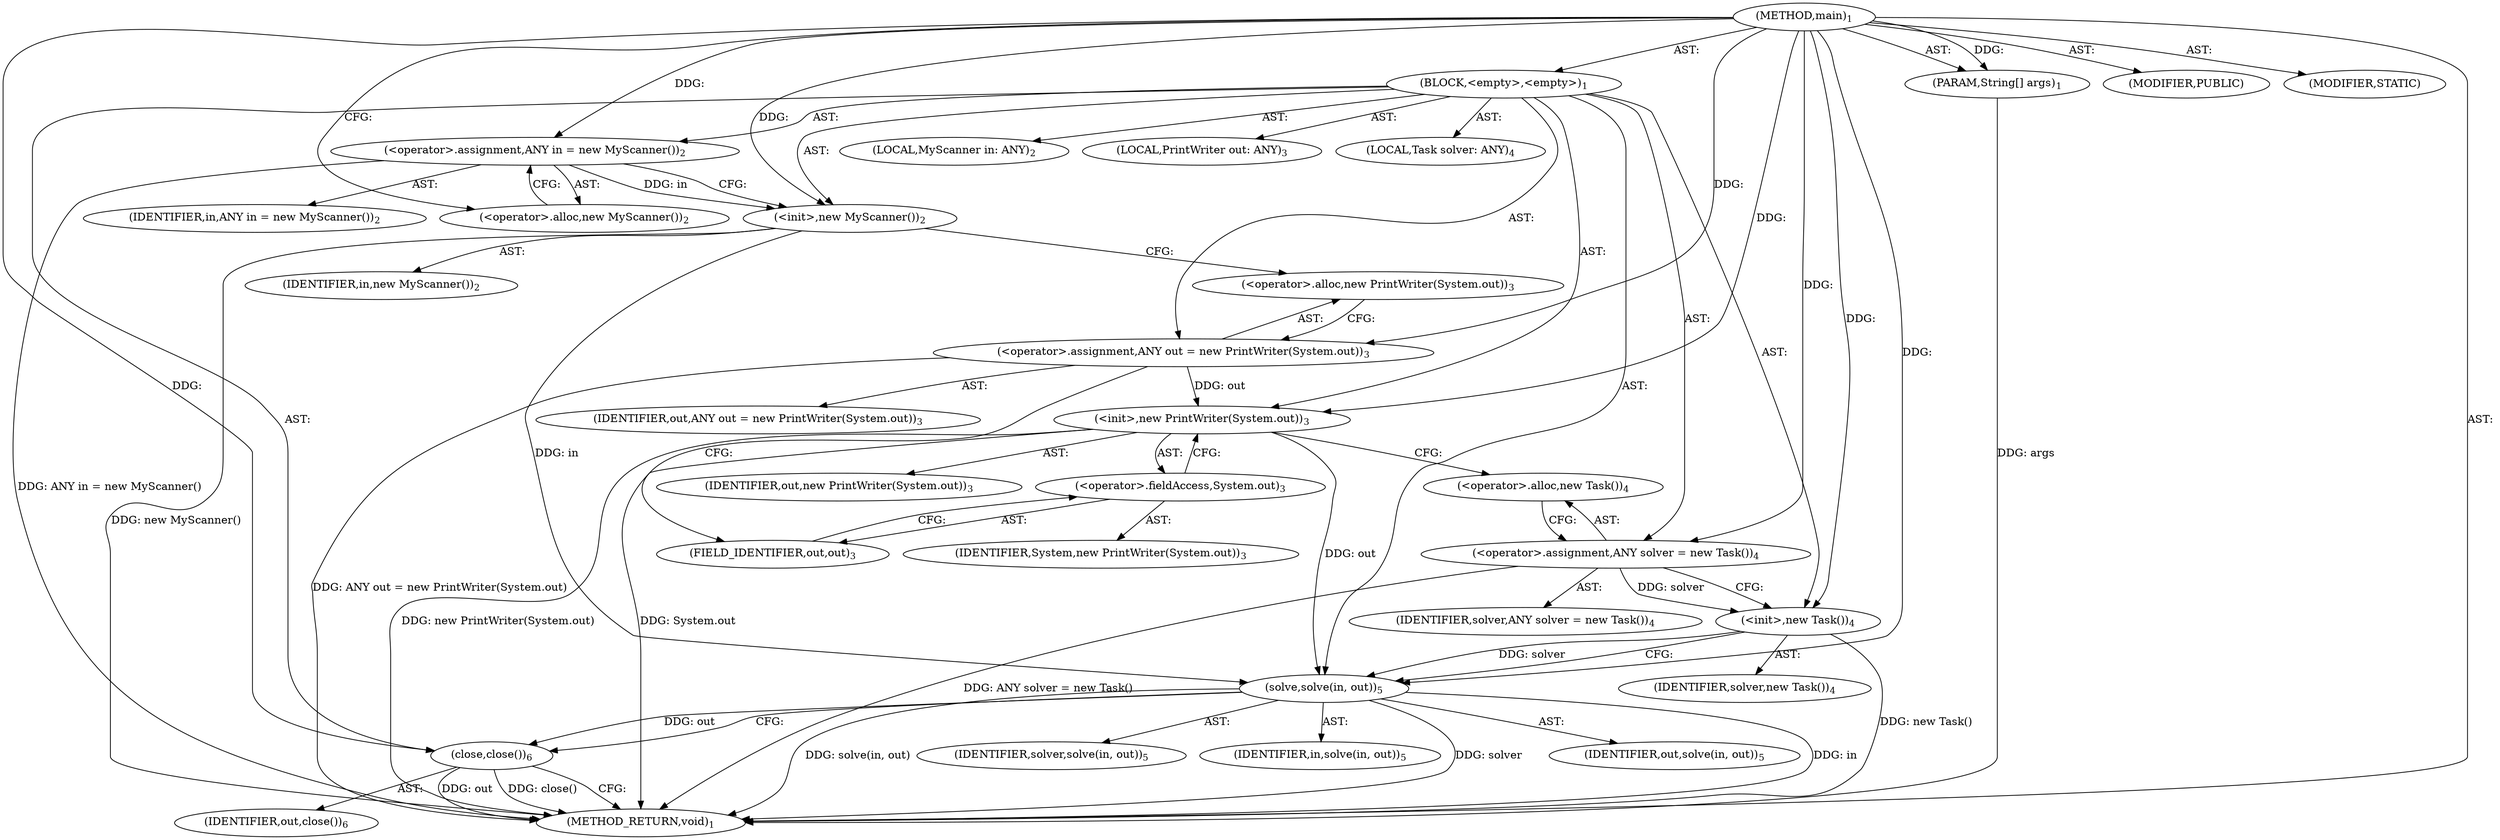 digraph "main" {  
"23" [label = <(METHOD,main)<SUB>1</SUB>> ]
"24" [label = <(PARAM,String[] args)<SUB>1</SUB>> ]
"25" [label = <(BLOCK,&lt;empty&gt;,&lt;empty&gt;)<SUB>1</SUB>> ]
"4" [label = <(LOCAL,MyScanner in: ANY)<SUB>2</SUB>> ]
"26" [label = <(&lt;operator&gt;.assignment,ANY in = new MyScanner())<SUB>2</SUB>> ]
"27" [label = <(IDENTIFIER,in,ANY in = new MyScanner())<SUB>2</SUB>> ]
"28" [label = <(&lt;operator&gt;.alloc,new MyScanner())<SUB>2</SUB>> ]
"29" [label = <(&lt;init&gt;,new MyScanner())<SUB>2</SUB>> ]
"3" [label = <(IDENTIFIER,in,new MyScanner())<SUB>2</SUB>> ]
"6" [label = <(LOCAL,PrintWriter out: ANY)<SUB>3</SUB>> ]
"30" [label = <(&lt;operator&gt;.assignment,ANY out = new PrintWriter(System.out))<SUB>3</SUB>> ]
"31" [label = <(IDENTIFIER,out,ANY out = new PrintWriter(System.out))<SUB>3</SUB>> ]
"32" [label = <(&lt;operator&gt;.alloc,new PrintWriter(System.out))<SUB>3</SUB>> ]
"33" [label = <(&lt;init&gt;,new PrintWriter(System.out))<SUB>3</SUB>> ]
"5" [label = <(IDENTIFIER,out,new PrintWriter(System.out))<SUB>3</SUB>> ]
"34" [label = <(&lt;operator&gt;.fieldAccess,System.out)<SUB>3</SUB>> ]
"35" [label = <(IDENTIFIER,System,new PrintWriter(System.out))<SUB>3</SUB>> ]
"36" [label = <(FIELD_IDENTIFIER,out,out)<SUB>3</SUB>> ]
"8" [label = <(LOCAL,Task solver: ANY)<SUB>4</SUB>> ]
"37" [label = <(&lt;operator&gt;.assignment,ANY solver = new Task())<SUB>4</SUB>> ]
"38" [label = <(IDENTIFIER,solver,ANY solver = new Task())<SUB>4</SUB>> ]
"39" [label = <(&lt;operator&gt;.alloc,new Task())<SUB>4</SUB>> ]
"40" [label = <(&lt;init&gt;,new Task())<SUB>4</SUB>> ]
"7" [label = <(IDENTIFIER,solver,new Task())<SUB>4</SUB>> ]
"41" [label = <(solve,solve(in, out))<SUB>5</SUB>> ]
"42" [label = <(IDENTIFIER,solver,solve(in, out))<SUB>5</SUB>> ]
"43" [label = <(IDENTIFIER,in,solve(in, out))<SUB>5</SUB>> ]
"44" [label = <(IDENTIFIER,out,solve(in, out))<SUB>5</SUB>> ]
"45" [label = <(close,close())<SUB>6</SUB>> ]
"46" [label = <(IDENTIFIER,out,close())<SUB>6</SUB>> ]
"47" [label = <(MODIFIER,PUBLIC)> ]
"48" [label = <(MODIFIER,STATIC)> ]
"49" [label = <(METHOD_RETURN,void)<SUB>1</SUB>> ]
  "23" -> "24"  [ label = "AST: "] 
  "23" -> "25"  [ label = "AST: "] 
  "23" -> "47"  [ label = "AST: "] 
  "23" -> "48"  [ label = "AST: "] 
  "23" -> "49"  [ label = "AST: "] 
  "25" -> "4"  [ label = "AST: "] 
  "25" -> "26"  [ label = "AST: "] 
  "25" -> "29"  [ label = "AST: "] 
  "25" -> "6"  [ label = "AST: "] 
  "25" -> "30"  [ label = "AST: "] 
  "25" -> "33"  [ label = "AST: "] 
  "25" -> "8"  [ label = "AST: "] 
  "25" -> "37"  [ label = "AST: "] 
  "25" -> "40"  [ label = "AST: "] 
  "25" -> "41"  [ label = "AST: "] 
  "25" -> "45"  [ label = "AST: "] 
  "26" -> "27"  [ label = "AST: "] 
  "26" -> "28"  [ label = "AST: "] 
  "29" -> "3"  [ label = "AST: "] 
  "30" -> "31"  [ label = "AST: "] 
  "30" -> "32"  [ label = "AST: "] 
  "33" -> "5"  [ label = "AST: "] 
  "33" -> "34"  [ label = "AST: "] 
  "34" -> "35"  [ label = "AST: "] 
  "34" -> "36"  [ label = "AST: "] 
  "37" -> "38"  [ label = "AST: "] 
  "37" -> "39"  [ label = "AST: "] 
  "40" -> "7"  [ label = "AST: "] 
  "41" -> "42"  [ label = "AST: "] 
  "41" -> "43"  [ label = "AST: "] 
  "41" -> "44"  [ label = "AST: "] 
  "45" -> "46"  [ label = "AST: "] 
  "26" -> "29"  [ label = "CFG: "] 
  "29" -> "32"  [ label = "CFG: "] 
  "30" -> "36"  [ label = "CFG: "] 
  "33" -> "39"  [ label = "CFG: "] 
  "37" -> "40"  [ label = "CFG: "] 
  "40" -> "41"  [ label = "CFG: "] 
  "41" -> "45"  [ label = "CFG: "] 
  "45" -> "49"  [ label = "CFG: "] 
  "28" -> "26"  [ label = "CFG: "] 
  "32" -> "30"  [ label = "CFG: "] 
  "34" -> "33"  [ label = "CFG: "] 
  "39" -> "37"  [ label = "CFG: "] 
  "36" -> "34"  [ label = "CFG: "] 
  "23" -> "28"  [ label = "CFG: "] 
  "24" -> "49"  [ label = "DDG: args"] 
  "26" -> "49"  [ label = "DDG: ANY in = new MyScanner()"] 
  "29" -> "49"  [ label = "DDG: new MyScanner()"] 
  "30" -> "49"  [ label = "DDG: ANY out = new PrintWriter(System.out)"] 
  "33" -> "49"  [ label = "DDG: System.out"] 
  "33" -> "49"  [ label = "DDG: new PrintWriter(System.out)"] 
  "37" -> "49"  [ label = "DDG: ANY solver = new Task()"] 
  "40" -> "49"  [ label = "DDG: new Task()"] 
  "41" -> "49"  [ label = "DDG: solver"] 
  "41" -> "49"  [ label = "DDG: in"] 
  "41" -> "49"  [ label = "DDG: solve(in, out)"] 
  "45" -> "49"  [ label = "DDG: out"] 
  "45" -> "49"  [ label = "DDG: close()"] 
  "23" -> "24"  [ label = "DDG: "] 
  "23" -> "26"  [ label = "DDG: "] 
  "23" -> "30"  [ label = "DDG: "] 
  "23" -> "37"  [ label = "DDG: "] 
  "26" -> "29"  [ label = "DDG: in"] 
  "23" -> "29"  [ label = "DDG: "] 
  "30" -> "33"  [ label = "DDG: out"] 
  "23" -> "33"  [ label = "DDG: "] 
  "37" -> "40"  [ label = "DDG: solver"] 
  "23" -> "40"  [ label = "DDG: "] 
  "40" -> "41"  [ label = "DDG: solver"] 
  "23" -> "41"  [ label = "DDG: "] 
  "29" -> "41"  [ label = "DDG: in"] 
  "33" -> "41"  [ label = "DDG: out"] 
  "41" -> "45"  [ label = "DDG: out"] 
  "23" -> "45"  [ label = "DDG: "] 
}
